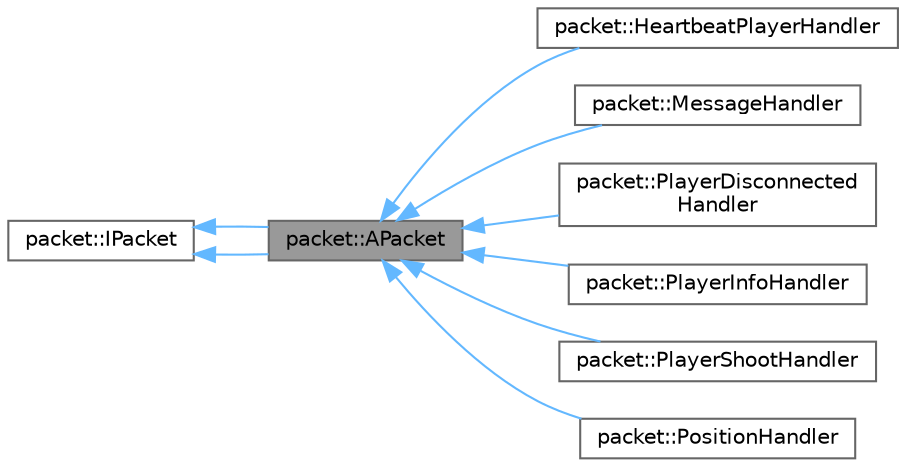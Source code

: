 digraph "packet::APacket"
{
 // LATEX_PDF_SIZE
  bgcolor="transparent";
  edge [fontname=Helvetica,fontsize=10,labelfontname=Helvetica,labelfontsize=10];
  node [fontname=Helvetica,fontsize=10,shape=box,height=0.2,width=0.4];
  rankdir="LR";
  Node1 [id="Node000001",label="packet::APacket",height=0.2,width=0.4,color="gray40", fillcolor="grey60", style="filled", fontcolor="black",tooltip=" "];
  Node2 -> Node1 [id="edge1_Node000001_Node000002",dir="back",color="steelblue1",style="solid",tooltip=" "];
  Node2 [id="Node000002",label="packet::IPacket",height=0.2,width=0.4,color="gray40", fillcolor="white", style="filled",URL="$classpacket_1_1_i_packet.html",tooltip=" "];
  Node2 -> Node1 [id="edge2_Node000001_Node000002",dir="back",color="steelblue1",style="solid",tooltip=" "];
  Node1 -> Node3 [id="edge3_Node000001_Node000003",dir="back",color="steelblue1",style="solid",tooltip=" "];
  Node3 [id="Node000003",label="packet::HeartbeatPlayerHandler",height=0.2,width=0.4,color="gray40", fillcolor="white", style="filled",URL="$classpacket_1_1_heartbeat_player_handler.html",tooltip=" "];
  Node1 -> Node4 [id="edge4_Node000001_Node000004",dir="back",color="steelblue1",style="solid",tooltip=" "];
  Node4 [id="Node000004",label="packet::MessageHandler",height=0.2,width=0.4,color="gray40", fillcolor="white", style="filled",URL="$classpacket_1_1_message_handler.html",tooltip=" "];
  Node1 -> Node5 [id="edge5_Node000001_Node000005",dir="back",color="steelblue1",style="solid",tooltip=" "];
  Node5 [id="Node000005",label="packet::PlayerDisconnected\lHandler",height=0.2,width=0.4,color="gray40", fillcolor="white", style="filled",URL="$classpacket_1_1_player_disconnected_handler.html",tooltip=" "];
  Node1 -> Node6 [id="edge6_Node000001_Node000006",dir="back",color="steelblue1",style="solid",tooltip=" "];
  Node6 [id="Node000006",label="packet::PlayerInfoHandler",height=0.2,width=0.4,color="gray40", fillcolor="white", style="filled",URL="$classpacket_1_1_player_info_handler.html",tooltip=" "];
  Node1 -> Node7 [id="edge7_Node000001_Node000007",dir="back",color="steelblue1",style="solid",tooltip=" "];
  Node7 [id="Node000007",label="packet::PlayerShootHandler",height=0.2,width=0.4,color="gray40", fillcolor="white", style="filled",URL="$classpacket_1_1_player_shoot_handler.html",tooltip=" "];
  Node1 -> Node8 [id="edge8_Node000001_Node000008",dir="back",color="steelblue1",style="solid",tooltip=" "];
  Node8 [id="Node000008",label="packet::PositionHandler",height=0.2,width=0.4,color="gray40", fillcolor="white", style="filled",URL="$classpacket_1_1_position_handler.html",tooltip=" "];
}
